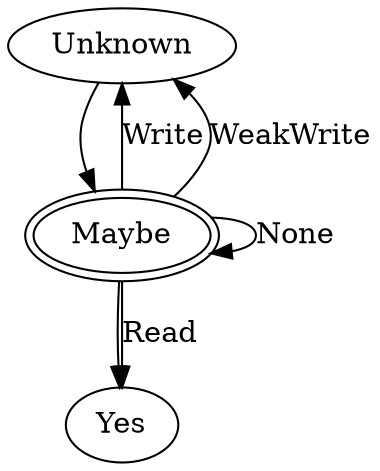 #
# This file is distributed under the MIT License. See LICENSE.md for details.
#

# This analysis works both for registers and stack slots

digraph UsedArgumentsOfFunction {
  Unknown;
  Maybe [peripheries=2];
  Yes;

  # Lattice
  Unknown->Maybe;
  Maybe->Yes;

  # Transfer functions
  Maybe->Yes [label="Read"];
  Maybe->Unknown [label="Write"];
  Maybe->Unknown [label="WeakWrite"];

  Maybe->Maybe [label="None"];
}
